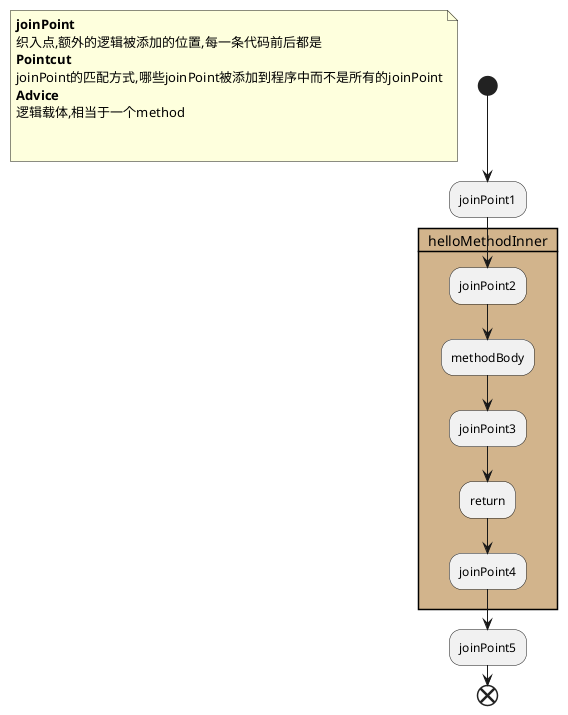 @startuml
'https://plantuml.com/activity-diagram-beta

start
floating note
**joinPoint**
织入点,额外的逻辑被添加的位置,每一条代码前后都是
**Pointcut**
joinPoint的匹配方式,哪些joinPoint被添加到程序中而不是所有的joinPoint
**Advice**
逻辑载体,相当于一个method


end note

:joinPoint1;
card helloMethodInner #tan {
    :joinPoint2;
    :methodBody;
    :joinPoint3;
    :return;
    :joinPoint4;
}
:joinPoint5;

end




@enduml
